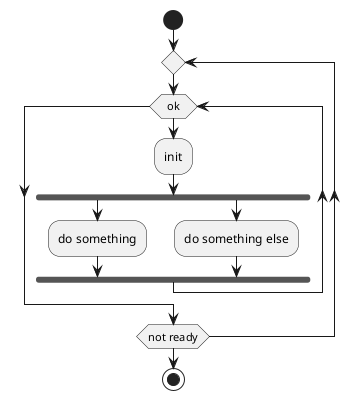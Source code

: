 {
  "sha1": "di0bgdhouwybyx1gur6smc6tkn6scn1",
  "insertion": {
    "when": "2024-06-01T09:03:03.019Z",
    "user": "plantuml@gmail.com"
  }
}
@startuml
start
repeat
 while (ok)
   :init;
   fork
     :do something;
   fork again
     :do something else;
   end fork
 endwhile
repeat while (not ready)
stop
@enduml

